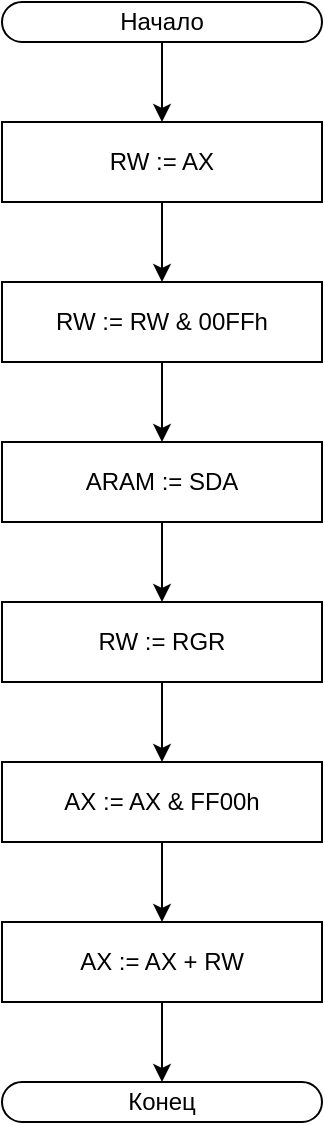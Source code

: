 <mxfile version="21.1.2" type="google">
  <diagram name="Страница 1" id="cI6V49btABz9uq5oqsaa">
    <mxGraphModel grid="1" page="1" gridSize="10" guides="1" tooltips="1" connect="1" arrows="1" fold="1" pageScale="1" pageWidth="827" pageHeight="1169" math="0" shadow="0">
      <root>
        <mxCell id="0" />
        <mxCell id="1" parent="0" />
        <mxCell id="zG-QSiQ1IN5trcCDhb5B-26" style="edgeStyle=orthogonalEdgeStyle;rounded=0;orthogonalLoop=1;jettySize=auto;html=1;entryX=0.5;entryY=0;entryDx=0;entryDy=0;" edge="1" parent="1" source="zG-QSiQ1IN5trcCDhb5B-21" target="zG-QSiQ1IN5trcCDhb5B-24">
          <mxGeometry relative="1" as="geometry" />
        </mxCell>
        <mxCell id="zG-QSiQ1IN5trcCDhb5B-21" value="RW := AX" style="rounded=0;whiteSpace=wrap;html=1;" vertex="1" parent="1">
          <mxGeometry x="240" y="520" width="160" height="40" as="geometry" />
        </mxCell>
        <mxCell id="zG-QSiQ1IN5trcCDhb5B-23" style="edgeStyle=orthogonalEdgeStyle;rounded=0;orthogonalLoop=1;jettySize=auto;html=1;entryX=0.5;entryY=0;entryDx=0;entryDy=0;" edge="1" parent="1" source="zG-QSiQ1IN5trcCDhb5B-22" target="zG-QSiQ1IN5trcCDhb5B-21">
          <mxGeometry relative="1" as="geometry" />
        </mxCell>
        <mxCell id="zG-QSiQ1IN5trcCDhb5B-22" value="Начало" style="rounded=1;whiteSpace=wrap;html=1;arcSize=50;" vertex="1" parent="1">
          <mxGeometry x="240" y="460" width="160" height="20" as="geometry" />
        </mxCell>
        <mxCell id="zG-QSiQ1IN5trcCDhb5B-27" style="edgeStyle=orthogonalEdgeStyle;rounded=0;orthogonalLoop=1;jettySize=auto;html=1;entryX=0.5;entryY=0;entryDx=0;entryDy=0;" edge="1" parent="1" source="zG-QSiQ1IN5trcCDhb5B-24" target="zG-QSiQ1IN5trcCDhb5B-25">
          <mxGeometry relative="1" as="geometry" />
        </mxCell>
        <mxCell id="zG-QSiQ1IN5trcCDhb5B-24" value="RW := RW &amp;amp; 00FFh" style="rounded=0;whiteSpace=wrap;html=1;" vertex="1" parent="1">
          <mxGeometry x="240" y="600" width="160" height="40" as="geometry" />
        </mxCell>
        <mxCell id="zG-QSiQ1IN5trcCDhb5B-29" style="edgeStyle=orthogonalEdgeStyle;rounded=0;orthogonalLoop=1;jettySize=auto;html=1;entryX=0.5;entryY=0;entryDx=0;entryDy=0;" edge="1" parent="1" source="zG-QSiQ1IN5trcCDhb5B-25" target="zG-QSiQ1IN5trcCDhb5B-28">
          <mxGeometry relative="1" as="geometry" />
        </mxCell>
        <mxCell id="zG-QSiQ1IN5trcCDhb5B-25" value="ARAM := SDA" style="rounded=0;whiteSpace=wrap;html=1;" vertex="1" parent="1">
          <mxGeometry x="240" y="680" width="160" height="40" as="geometry" />
        </mxCell>
        <mxCell id="zG-QSiQ1IN5trcCDhb5B-31" style="edgeStyle=orthogonalEdgeStyle;rounded=0;orthogonalLoop=1;jettySize=auto;html=1;entryX=0.5;entryY=0;entryDx=0;entryDy=0;" edge="1" parent="1" source="zG-QSiQ1IN5trcCDhb5B-28" target="zG-QSiQ1IN5trcCDhb5B-30">
          <mxGeometry relative="1" as="geometry" />
        </mxCell>
        <mxCell id="zG-QSiQ1IN5trcCDhb5B-28" value="RW := RGR" style="rounded=0;whiteSpace=wrap;html=1;" vertex="1" parent="1">
          <mxGeometry x="240" y="760" width="160" height="40" as="geometry" />
        </mxCell>
        <mxCell id="zG-QSiQ1IN5trcCDhb5B-33" style="edgeStyle=orthogonalEdgeStyle;rounded=0;orthogonalLoop=1;jettySize=auto;html=1;entryX=0.5;entryY=0;entryDx=0;entryDy=0;" edge="1" parent="1" source="zG-QSiQ1IN5trcCDhb5B-30" target="zG-QSiQ1IN5trcCDhb5B-32">
          <mxGeometry relative="1" as="geometry" />
        </mxCell>
        <mxCell id="zG-QSiQ1IN5trcCDhb5B-30" value="AX := AX &amp;amp; FF00h" style="rounded=0;whiteSpace=wrap;html=1;" vertex="1" parent="1">
          <mxGeometry x="240" y="840" width="160" height="40" as="geometry" />
        </mxCell>
        <mxCell id="zG-QSiQ1IN5trcCDhb5B-35" style="edgeStyle=orthogonalEdgeStyle;rounded=0;orthogonalLoop=1;jettySize=auto;html=1;entryX=0.5;entryY=0;entryDx=0;entryDy=0;" edge="1" parent="1" source="zG-QSiQ1IN5trcCDhb5B-32" target="zG-QSiQ1IN5trcCDhb5B-34">
          <mxGeometry relative="1" as="geometry" />
        </mxCell>
        <mxCell id="zG-QSiQ1IN5trcCDhb5B-32" value="AX := AX + RW" style="rounded=0;whiteSpace=wrap;html=1;" vertex="1" parent="1">
          <mxGeometry x="240" y="920" width="160" height="40" as="geometry" />
        </mxCell>
        <mxCell id="zG-QSiQ1IN5trcCDhb5B-34" value="Конец" style="rounded=1;whiteSpace=wrap;html=1;arcSize=50;" vertex="1" parent="1">
          <mxGeometry x="240" y="1000" width="160" height="20" as="geometry" />
        </mxCell>
      </root>
    </mxGraphModel>
  </diagram>
</mxfile>
